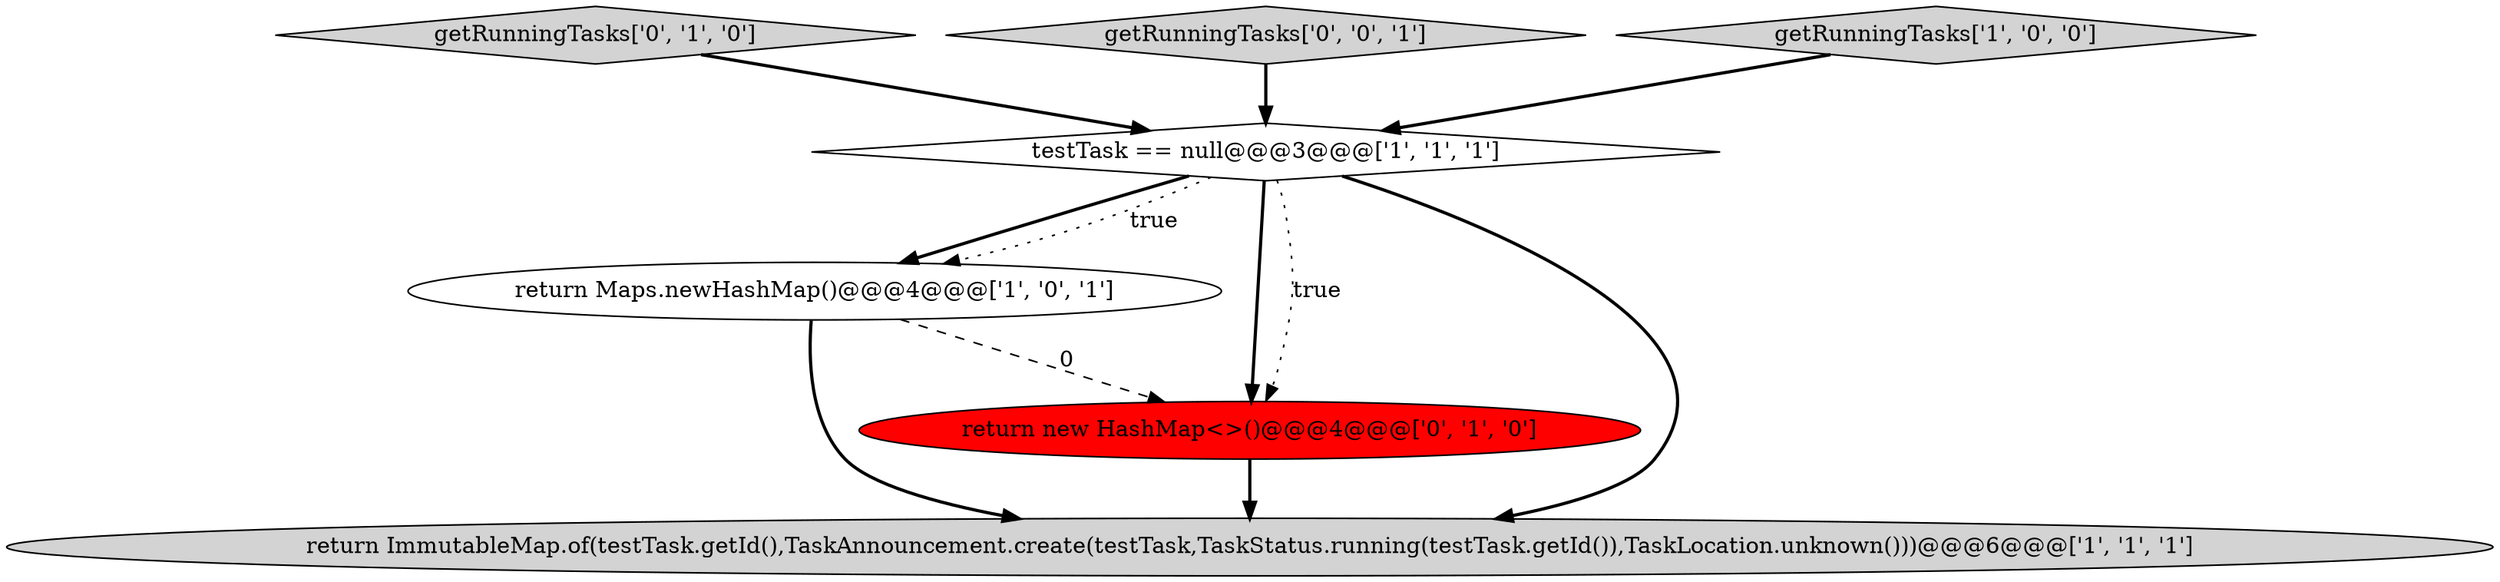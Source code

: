 digraph {
3 [style = filled, label = "return Maps.newHashMap()@@@4@@@['1', '0', '1']", fillcolor = white, shape = ellipse image = "AAA0AAABBB1BBB"];
5 [style = filled, label = "getRunningTasks['0', '1', '0']", fillcolor = lightgray, shape = diamond image = "AAA0AAABBB2BBB"];
6 [style = filled, label = "getRunningTasks['0', '0', '1']", fillcolor = lightgray, shape = diamond image = "AAA0AAABBB3BBB"];
0 [style = filled, label = "testTask == null@@@3@@@['1', '1', '1']", fillcolor = white, shape = diamond image = "AAA0AAABBB1BBB"];
4 [style = filled, label = "return new HashMap<>()@@@4@@@['0', '1', '0']", fillcolor = red, shape = ellipse image = "AAA1AAABBB2BBB"];
1 [style = filled, label = "return ImmutableMap.of(testTask.getId(),TaskAnnouncement.create(testTask,TaskStatus.running(testTask.getId()),TaskLocation.unknown()))@@@6@@@['1', '1', '1']", fillcolor = lightgray, shape = ellipse image = "AAA0AAABBB1BBB"];
2 [style = filled, label = "getRunningTasks['1', '0', '0']", fillcolor = lightgray, shape = diamond image = "AAA0AAABBB1BBB"];
0->3 [style = bold, label=""];
4->1 [style = bold, label=""];
2->0 [style = bold, label=""];
0->3 [style = dotted, label="true"];
6->0 [style = bold, label=""];
3->1 [style = bold, label=""];
5->0 [style = bold, label=""];
3->4 [style = dashed, label="0"];
0->4 [style = bold, label=""];
0->1 [style = bold, label=""];
0->4 [style = dotted, label="true"];
}

